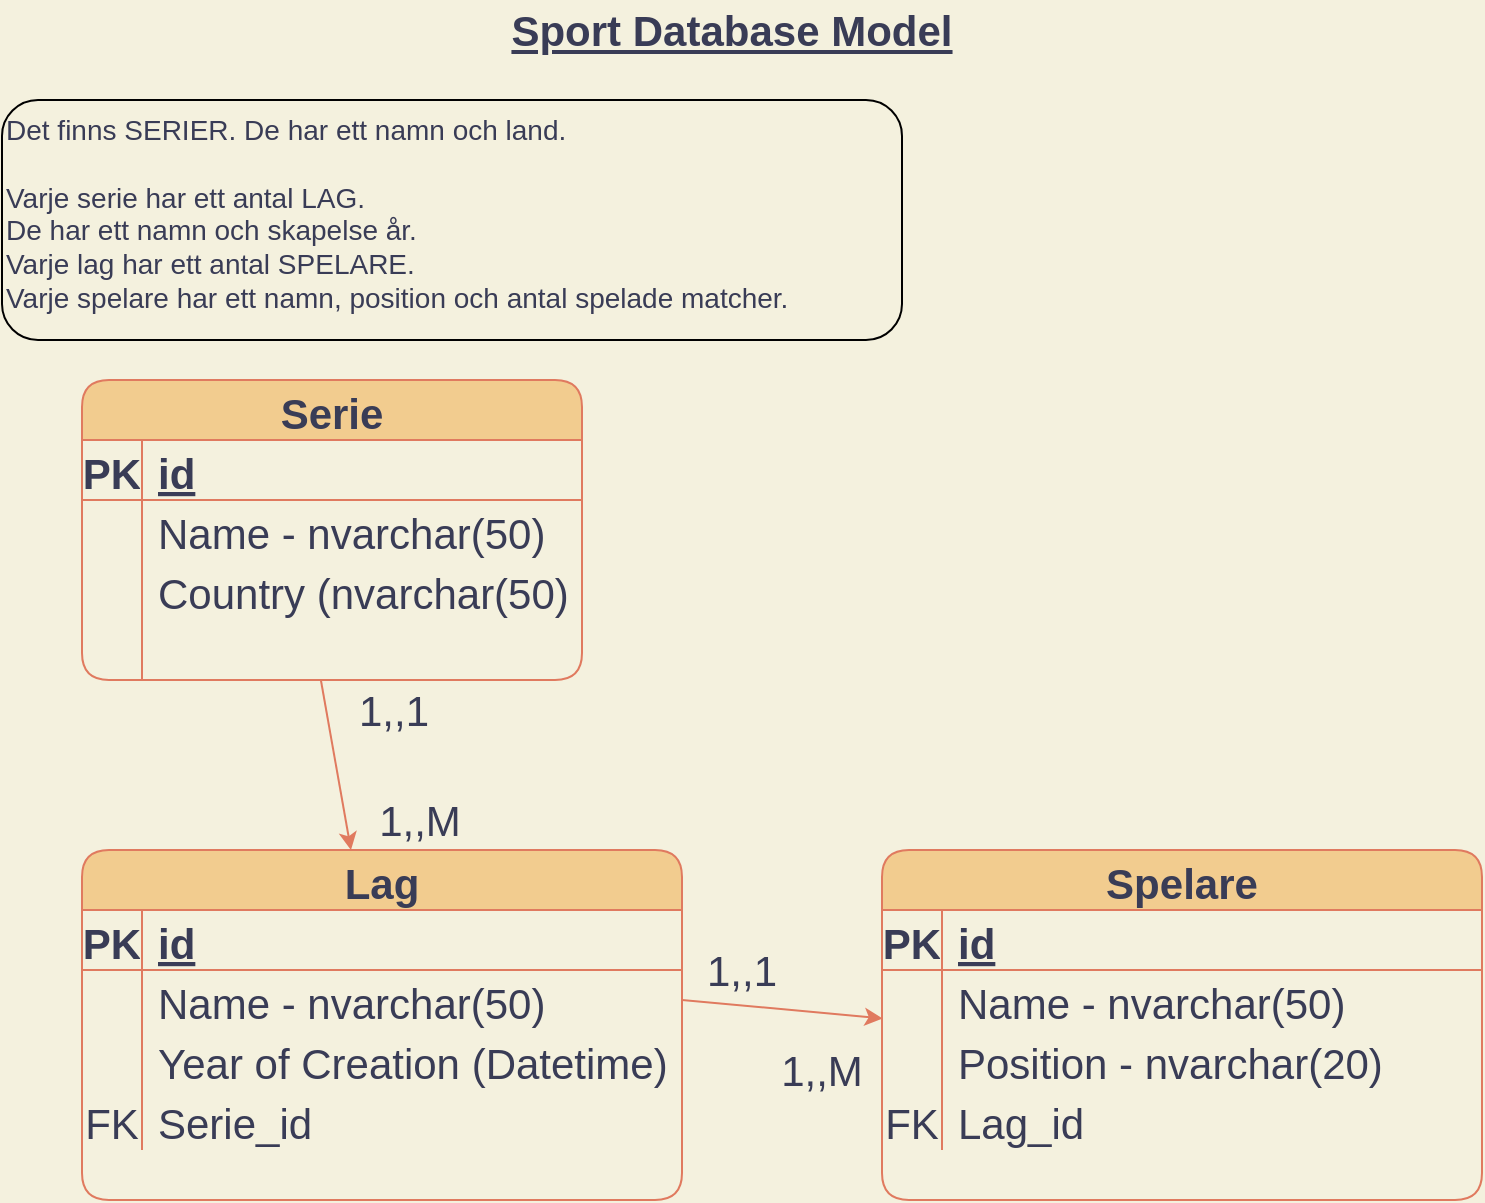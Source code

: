 <mxfile version="24.7.8">
  <diagram id="ZNBIJH7MR_BYVHdKpbq0" name="Page-1">
    <mxGraphModel dx="1032" dy="603" grid="1" gridSize="10" guides="1" tooltips="1" connect="1" arrows="1" fold="1" page="1" pageScale="1" pageWidth="827" pageHeight="1169" background="#F4F1DE" math="0" shadow="0">
      <root>
        <mxCell id="0" />
        <mxCell id="1" parent="0" />
        <mxCell id="kqnUi20qo3WXq_Gnl8jJ-1" value="&lt;div&gt;&lt;span style=&quot;font-size: 14px;&quot;&gt;Det finns SERIER. De har ett namn och land.&lt;/span&gt;&lt;/div&gt;&lt;div&gt;&lt;span style=&quot;font-size: 14px;&quot;&gt;&lt;br&gt;&lt;/span&gt;&lt;/div&gt;&lt;div&gt;&lt;span style=&quot;font-size: 14px;&quot;&gt;Varje serie har ett antal LAG.&amp;nbsp;&lt;/span&gt;&lt;/div&gt;&lt;div&gt;&lt;span style=&quot;font-size: 14px;&quot;&gt;De har ett namn och skapelse år.&amp;nbsp;&lt;/span&gt;&lt;/div&gt;&lt;div&gt;&lt;span style=&quot;font-size: 14px;&quot;&gt;Varje lag har ett antal SPELARE.&amp;nbsp;&lt;/span&gt;&lt;/div&gt;&lt;div&gt;&lt;span style=&quot;font-size: 14px;&quot;&gt;Varje spelare har ett namn, position och antal spelade matcher.&lt;/span&gt;&lt;/div&gt;&lt;div&gt;&lt;br&gt;&lt;/div&gt;" style="text;whiteSpace=wrap;html=1;fontColor=#393C56;strokeColor=default;perimeterSpacing=3;rounded=1;glass=0;shadow=0;sketch=0;" parent="1" vertex="1">
          <mxGeometry x="40" y="60" width="450" height="120" as="geometry" />
        </mxCell>
        <mxCell id="kqnUi20qo3WXq_Gnl8jJ-2" value="&lt;font style=&quot;font-size: 21px&quot;&gt;&lt;b&gt;&lt;u&gt;Sport Database Model&lt;/u&gt;&lt;/b&gt;&lt;/font&gt;" style="text;html=1;strokeColor=none;fillColor=none;align=center;verticalAlign=middle;whiteSpace=wrap;rounded=0;sketch=0;fontColor=#393C56;" parent="1" vertex="1">
          <mxGeometry x="230" y="10" width="350" height="30" as="geometry" />
        </mxCell>
        <mxCell id="kqnUi20qo3WXq_Gnl8jJ-16" value="Serie" style="shape=table;startSize=30;container=1;collapsible=1;childLayout=tableLayout;fixedRows=1;rowLines=0;fontStyle=1;align=center;resizeLast=1;rounded=1;sketch=0;fontSize=21;fontColor=#393C56;strokeColor=#E07A5F;fillColor=#F2CC8F;" parent="1" vertex="1">
          <mxGeometry x="80" y="200" width="250" height="150" as="geometry" />
        </mxCell>
        <mxCell id="kqnUi20qo3WXq_Gnl8jJ-17" value="" style="shape=partialRectangle;collapsible=0;dropTarget=0;pointerEvents=0;fillColor=none;top=0;left=0;bottom=1;right=0;points=[[0,0.5],[1,0.5]];portConstraint=eastwest;rounded=0;sketch=0;fontSize=21;fontColor=#393C56;strokeColor=#E07A5F;" parent="kqnUi20qo3WXq_Gnl8jJ-16" vertex="1">
          <mxGeometry y="30" width="250" height="30" as="geometry" />
        </mxCell>
        <mxCell id="kqnUi20qo3WXq_Gnl8jJ-18" value="PK" style="shape=partialRectangle;connectable=0;fillColor=none;top=0;left=0;bottom=0;right=0;fontStyle=1;overflow=hidden;rounded=0;sketch=0;fontSize=21;fontColor=#393C56;strokeColor=#E07A5F;" parent="kqnUi20qo3WXq_Gnl8jJ-17" vertex="1">
          <mxGeometry width="30" height="30" as="geometry">
            <mxRectangle width="30" height="30" as="alternateBounds" />
          </mxGeometry>
        </mxCell>
        <mxCell id="kqnUi20qo3WXq_Gnl8jJ-19" value="id" style="shape=partialRectangle;connectable=0;fillColor=none;top=0;left=0;bottom=0;right=0;align=left;spacingLeft=6;fontStyle=5;overflow=hidden;rounded=0;sketch=0;fontSize=21;fontColor=#393C56;strokeColor=#E07A5F;" parent="kqnUi20qo3WXq_Gnl8jJ-17" vertex="1">
          <mxGeometry x="30" width="220" height="30" as="geometry">
            <mxRectangle width="220" height="30" as="alternateBounds" />
          </mxGeometry>
        </mxCell>
        <mxCell id="kqnUi20qo3WXq_Gnl8jJ-20" value="" style="shape=partialRectangle;collapsible=0;dropTarget=0;pointerEvents=0;fillColor=none;top=0;left=0;bottom=0;right=0;points=[[0,0.5],[1,0.5]];portConstraint=eastwest;rounded=0;sketch=0;fontSize=21;fontColor=#393C56;strokeColor=#E07A5F;" parent="kqnUi20qo3WXq_Gnl8jJ-16" vertex="1">
          <mxGeometry y="60" width="250" height="30" as="geometry" />
        </mxCell>
        <mxCell id="kqnUi20qo3WXq_Gnl8jJ-21" value="" style="shape=partialRectangle;connectable=0;fillColor=none;top=0;left=0;bottom=0;right=0;editable=1;overflow=hidden;rounded=0;sketch=0;fontSize=21;fontColor=#393C56;strokeColor=#E07A5F;" parent="kqnUi20qo3WXq_Gnl8jJ-20" vertex="1">
          <mxGeometry width="30" height="30" as="geometry">
            <mxRectangle width="30" height="30" as="alternateBounds" />
          </mxGeometry>
        </mxCell>
        <mxCell id="kqnUi20qo3WXq_Gnl8jJ-22" value="Name - nvarchar(50)" style="shape=partialRectangle;connectable=0;fillColor=none;top=0;left=0;bottom=0;right=0;align=left;spacingLeft=6;overflow=hidden;rounded=0;sketch=0;fontSize=21;fontColor=#393C56;strokeColor=#E07A5F;" parent="kqnUi20qo3WXq_Gnl8jJ-20" vertex="1">
          <mxGeometry x="30" width="220" height="30" as="geometry">
            <mxRectangle width="220" height="30" as="alternateBounds" />
          </mxGeometry>
        </mxCell>
        <mxCell id="kqnUi20qo3WXq_Gnl8jJ-23" value="" style="shape=partialRectangle;collapsible=0;dropTarget=0;pointerEvents=0;fillColor=none;top=0;left=0;bottom=0;right=0;points=[[0,0.5],[1,0.5]];portConstraint=eastwest;rounded=0;sketch=0;fontSize=21;fontColor=#393C56;strokeColor=#E07A5F;" parent="kqnUi20qo3WXq_Gnl8jJ-16" vertex="1">
          <mxGeometry y="90" width="250" height="30" as="geometry" />
        </mxCell>
        <mxCell id="kqnUi20qo3WXq_Gnl8jJ-24" value="" style="shape=partialRectangle;connectable=0;fillColor=none;top=0;left=0;bottom=0;right=0;editable=1;overflow=hidden;rounded=0;sketch=0;fontSize=21;fontColor=#393C56;strokeColor=#E07A5F;" parent="kqnUi20qo3WXq_Gnl8jJ-23" vertex="1">
          <mxGeometry width="30" height="30" as="geometry">
            <mxRectangle width="30" height="30" as="alternateBounds" />
          </mxGeometry>
        </mxCell>
        <mxCell id="kqnUi20qo3WXq_Gnl8jJ-25" value="Country (nvarchar(50)" style="shape=partialRectangle;connectable=0;fillColor=none;top=0;left=0;bottom=0;right=0;align=left;spacingLeft=6;overflow=hidden;rounded=0;sketch=0;fontSize=21;fontColor=#393C56;strokeColor=#E07A5F;" parent="kqnUi20qo3WXq_Gnl8jJ-23" vertex="1">
          <mxGeometry x="30" width="220" height="30" as="geometry">
            <mxRectangle width="220" height="30" as="alternateBounds" />
          </mxGeometry>
        </mxCell>
        <mxCell id="kqnUi20qo3WXq_Gnl8jJ-26" value="" style="shape=partialRectangle;collapsible=0;dropTarget=0;pointerEvents=0;fillColor=none;top=0;left=0;bottom=0;right=0;points=[[0,0.5],[1,0.5]];portConstraint=eastwest;rounded=0;sketch=0;fontSize=21;fontColor=#393C56;strokeColor=#E07A5F;" parent="kqnUi20qo3WXq_Gnl8jJ-16" vertex="1">
          <mxGeometry y="120" width="250" height="30" as="geometry" />
        </mxCell>
        <mxCell id="kqnUi20qo3WXq_Gnl8jJ-27" value="" style="shape=partialRectangle;connectable=0;fillColor=none;top=0;left=0;bottom=0;right=0;editable=1;overflow=hidden;rounded=0;sketch=0;fontSize=21;fontColor=#393C56;strokeColor=#E07A5F;" parent="kqnUi20qo3WXq_Gnl8jJ-26" vertex="1">
          <mxGeometry width="30" height="30" as="geometry">
            <mxRectangle width="30" height="30" as="alternateBounds" />
          </mxGeometry>
        </mxCell>
        <mxCell id="kqnUi20qo3WXq_Gnl8jJ-28" value="" style="shape=partialRectangle;connectable=0;fillColor=none;top=0;left=0;bottom=0;right=0;align=left;spacingLeft=6;overflow=hidden;rounded=0;sketch=0;fontSize=21;fontColor=#393C56;strokeColor=#E07A5F;" parent="kqnUi20qo3WXq_Gnl8jJ-26" vertex="1">
          <mxGeometry x="30" width="220" height="30" as="geometry">
            <mxRectangle width="220" height="30" as="alternateBounds" />
          </mxGeometry>
        </mxCell>
        <mxCell id="kqnUi20qo3WXq_Gnl8jJ-33" value="Lag" style="shape=table;startSize=30;container=1;collapsible=1;childLayout=tableLayout;fixedRows=1;rowLines=0;fontStyle=1;align=center;resizeLast=1;rounded=1;sketch=0;fontSize=21;fontColor=#393C56;strokeColor=#E07A5F;fillColor=#F2CC8F;" parent="1" vertex="1">
          <mxGeometry x="80" y="435" width="300" height="175" as="geometry" />
        </mxCell>
        <mxCell id="kqnUi20qo3WXq_Gnl8jJ-34" value="" style="shape=partialRectangle;collapsible=0;dropTarget=0;pointerEvents=0;fillColor=none;top=0;left=0;bottom=1;right=0;points=[[0,0.5],[1,0.5]];portConstraint=eastwest;rounded=0;sketch=0;fontSize=21;fontColor=#393C56;strokeColor=#E07A5F;" parent="kqnUi20qo3WXq_Gnl8jJ-33" vertex="1">
          <mxGeometry y="30" width="300" height="30" as="geometry" />
        </mxCell>
        <mxCell id="kqnUi20qo3WXq_Gnl8jJ-35" value="PK" style="shape=partialRectangle;connectable=0;fillColor=none;top=0;left=0;bottom=0;right=0;fontStyle=1;overflow=hidden;rounded=0;sketch=0;fontSize=21;fontColor=#393C56;strokeColor=#E07A5F;" parent="kqnUi20qo3WXq_Gnl8jJ-34" vertex="1">
          <mxGeometry width="30" height="30" as="geometry">
            <mxRectangle width="30" height="30" as="alternateBounds" />
          </mxGeometry>
        </mxCell>
        <mxCell id="kqnUi20qo3WXq_Gnl8jJ-36" value="id" style="shape=partialRectangle;connectable=0;fillColor=none;top=0;left=0;bottom=0;right=0;align=left;spacingLeft=6;fontStyle=5;overflow=hidden;rounded=0;sketch=0;fontSize=21;fontColor=#393C56;strokeColor=#E07A5F;" parent="kqnUi20qo3WXq_Gnl8jJ-34" vertex="1">
          <mxGeometry x="30" width="270" height="30" as="geometry">
            <mxRectangle width="270" height="30" as="alternateBounds" />
          </mxGeometry>
        </mxCell>
        <mxCell id="kqnUi20qo3WXq_Gnl8jJ-37" value="" style="shape=partialRectangle;collapsible=0;dropTarget=0;pointerEvents=0;fillColor=none;top=0;left=0;bottom=0;right=0;points=[[0,0.5],[1,0.5]];portConstraint=eastwest;rounded=0;sketch=0;fontSize=21;fontColor=#393C56;strokeColor=#E07A5F;" parent="kqnUi20qo3WXq_Gnl8jJ-33" vertex="1">
          <mxGeometry y="60" width="300" height="30" as="geometry" />
        </mxCell>
        <mxCell id="kqnUi20qo3WXq_Gnl8jJ-38" value="" style="shape=partialRectangle;connectable=0;fillColor=none;top=0;left=0;bottom=0;right=0;editable=1;overflow=hidden;rounded=0;sketch=0;fontSize=21;fontColor=#393C56;strokeColor=#E07A5F;" parent="kqnUi20qo3WXq_Gnl8jJ-37" vertex="1">
          <mxGeometry width="30" height="30" as="geometry">
            <mxRectangle width="30" height="30" as="alternateBounds" />
          </mxGeometry>
        </mxCell>
        <mxCell id="kqnUi20qo3WXq_Gnl8jJ-39" value="Name - nvarchar(50)" style="shape=partialRectangle;connectable=0;fillColor=none;top=0;left=0;bottom=0;right=0;align=left;spacingLeft=6;overflow=hidden;rounded=0;sketch=0;fontSize=21;fontColor=#393C56;strokeColor=#E07A5F;" parent="kqnUi20qo3WXq_Gnl8jJ-37" vertex="1">
          <mxGeometry x="30" width="270" height="30" as="geometry">
            <mxRectangle width="270" height="30" as="alternateBounds" />
          </mxGeometry>
        </mxCell>
        <mxCell id="kqnUi20qo3WXq_Gnl8jJ-40" value="" style="shape=partialRectangle;collapsible=0;dropTarget=0;pointerEvents=0;fillColor=none;top=0;left=0;bottom=0;right=0;points=[[0,0.5],[1,0.5]];portConstraint=eastwest;rounded=0;sketch=0;fontSize=21;fontColor=#393C56;strokeColor=#E07A5F;" parent="kqnUi20qo3WXq_Gnl8jJ-33" vertex="1">
          <mxGeometry y="90" width="300" height="30" as="geometry" />
        </mxCell>
        <mxCell id="kqnUi20qo3WXq_Gnl8jJ-41" value="" style="shape=partialRectangle;connectable=0;fillColor=none;top=0;left=0;bottom=0;right=0;editable=1;overflow=hidden;rounded=0;sketch=0;fontSize=21;fontColor=#393C56;strokeColor=#E07A5F;" parent="kqnUi20qo3WXq_Gnl8jJ-40" vertex="1">
          <mxGeometry width="30" height="30" as="geometry">
            <mxRectangle width="30" height="30" as="alternateBounds" />
          </mxGeometry>
        </mxCell>
        <mxCell id="kqnUi20qo3WXq_Gnl8jJ-42" value="Year of Creation (Datetime)" style="shape=partialRectangle;connectable=0;fillColor=none;top=0;left=0;bottom=0;right=0;align=left;spacingLeft=6;overflow=hidden;rounded=0;sketch=0;fontSize=21;fontColor=#393C56;strokeColor=#E07A5F;" parent="kqnUi20qo3WXq_Gnl8jJ-40" vertex="1">
          <mxGeometry x="30" width="270" height="30" as="geometry">
            <mxRectangle width="270" height="30" as="alternateBounds" />
          </mxGeometry>
        </mxCell>
        <mxCell id="kqnUi20qo3WXq_Gnl8jJ-43" value="" style="shape=partialRectangle;collapsible=0;dropTarget=0;pointerEvents=0;fillColor=none;top=0;left=0;bottom=0;right=0;points=[[0,0.5],[1,0.5]];portConstraint=eastwest;rounded=0;sketch=0;fontSize=21;fontColor=#393C56;strokeColor=#E07A5F;" parent="kqnUi20qo3WXq_Gnl8jJ-33" vertex="1">
          <mxGeometry y="120" width="300" height="30" as="geometry" />
        </mxCell>
        <mxCell id="kqnUi20qo3WXq_Gnl8jJ-44" value="FK" style="shape=partialRectangle;connectable=0;fillColor=none;top=0;left=0;bottom=0;right=0;editable=1;overflow=hidden;rounded=0;sketch=0;fontSize=21;fontColor=#393C56;strokeColor=#E07A5F;fontStyle=0" parent="kqnUi20qo3WXq_Gnl8jJ-43" vertex="1">
          <mxGeometry width="30" height="30" as="geometry">
            <mxRectangle width="30" height="30" as="alternateBounds" />
          </mxGeometry>
        </mxCell>
        <mxCell id="kqnUi20qo3WXq_Gnl8jJ-45" value="Serie_id" style="shape=partialRectangle;connectable=0;fillColor=none;top=0;left=0;bottom=0;right=0;align=left;spacingLeft=6;overflow=hidden;rounded=0;sketch=0;fontSize=21;fontColor=#393C56;strokeColor=#E07A5F;" parent="kqnUi20qo3WXq_Gnl8jJ-43" vertex="1">
          <mxGeometry x="30" width="270" height="30" as="geometry">
            <mxRectangle width="270" height="30" as="alternateBounds" />
          </mxGeometry>
        </mxCell>
        <mxCell id="kqnUi20qo3WXq_Gnl8jJ-46" value="Spelare" style="shape=table;startSize=30;container=1;collapsible=1;childLayout=tableLayout;fixedRows=1;rowLines=0;fontStyle=1;align=center;resizeLast=1;rounded=1;sketch=0;fontSize=21;fontColor=#393C56;strokeColor=#E07A5F;fillColor=#F2CC8F;" parent="1" vertex="1">
          <mxGeometry x="480" y="435" width="300" height="175" as="geometry" />
        </mxCell>
        <mxCell id="kqnUi20qo3WXq_Gnl8jJ-47" value="" style="shape=partialRectangle;collapsible=0;dropTarget=0;pointerEvents=0;fillColor=none;top=0;left=0;bottom=1;right=0;points=[[0,0.5],[1,0.5]];portConstraint=eastwest;rounded=0;sketch=0;fontSize=21;fontColor=#393C56;strokeColor=#E07A5F;" parent="kqnUi20qo3WXq_Gnl8jJ-46" vertex="1">
          <mxGeometry y="30" width="300" height="30" as="geometry" />
        </mxCell>
        <mxCell id="kqnUi20qo3WXq_Gnl8jJ-48" value="PK" style="shape=partialRectangle;connectable=0;fillColor=none;top=0;left=0;bottom=0;right=0;fontStyle=1;overflow=hidden;rounded=0;sketch=0;fontSize=21;fontColor=#393C56;strokeColor=#E07A5F;" parent="kqnUi20qo3WXq_Gnl8jJ-47" vertex="1">
          <mxGeometry width="30" height="30" as="geometry">
            <mxRectangle width="30" height="30" as="alternateBounds" />
          </mxGeometry>
        </mxCell>
        <mxCell id="kqnUi20qo3WXq_Gnl8jJ-49" value="id" style="shape=partialRectangle;connectable=0;fillColor=none;top=0;left=0;bottom=0;right=0;align=left;spacingLeft=6;fontStyle=5;overflow=hidden;rounded=0;sketch=0;fontSize=21;fontColor=#393C56;strokeColor=#E07A5F;" parent="kqnUi20qo3WXq_Gnl8jJ-47" vertex="1">
          <mxGeometry x="30" width="270" height="30" as="geometry">
            <mxRectangle width="270" height="30" as="alternateBounds" />
          </mxGeometry>
        </mxCell>
        <mxCell id="kqnUi20qo3WXq_Gnl8jJ-50" value="" style="shape=partialRectangle;collapsible=0;dropTarget=0;pointerEvents=0;fillColor=none;top=0;left=0;bottom=0;right=0;points=[[0,0.5],[1,0.5]];portConstraint=eastwest;rounded=0;sketch=0;fontSize=21;fontColor=#393C56;strokeColor=#E07A5F;" parent="kqnUi20qo3WXq_Gnl8jJ-46" vertex="1">
          <mxGeometry y="60" width="300" height="30" as="geometry" />
        </mxCell>
        <mxCell id="kqnUi20qo3WXq_Gnl8jJ-51" value="" style="shape=partialRectangle;connectable=0;fillColor=none;top=0;left=0;bottom=0;right=0;editable=1;overflow=hidden;rounded=0;sketch=0;fontSize=21;fontColor=#393C56;strokeColor=#E07A5F;" parent="kqnUi20qo3WXq_Gnl8jJ-50" vertex="1">
          <mxGeometry width="30" height="30" as="geometry">
            <mxRectangle width="30" height="30" as="alternateBounds" />
          </mxGeometry>
        </mxCell>
        <mxCell id="kqnUi20qo3WXq_Gnl8jJ-52" value="Name - nvarchar(50)" style="shape=partialRectangle;connectable=0;fillColor=none;top=0;left=0;bottom=0;right=0;align=left;spacingLeft=6;overflow=hidden;rounded=0;sketch=0;fontSize=21;fontColor=#393C56;strokeColor=#E07A5F;" parent="kqnUi20qo3WXq_Gnl8jJ-50" vertex="1">
          <mxGeometry x="30" width="270" height="30" as="geometry">
            <mxRectangle width="270" height="30" as="alternateBounds" />
          </mxGeometry>
        </mxCell>
        <mxCell id="kqnUi20qo3WXq_Gnl8jJ-53" value="" style="shape=partialRectangle;collapsible=0;dropTarget=0;pointerEvents=0;fillColor=none;top=0;left=0;bottom=0;right=0;points=[[0,0.5],[1,0.5]];portConstraint=eastwest;rounded=0;sketch=0;fontSize=21;fontColor=#393C56;strokeColor=#E07A5F;" parent="kqnUi20qo3WXq_Gnl8jJ-46" vertex="1">
          <mxGeometry y="90" width="300" height="30" as="geometry" />
        </mxCell>
        <mxCell id="kqnUi20qo3WXq_Gnl8jJ-54" value="" style="shape=partialRectangle;connectable=0;fillColor=none;top=0;left=0;bottom=0;right=0;editable=1;overflow=hidden;rounded=0;sketch=0;fontSize=21;fontColor=#393C56;strokeColor=#E07A5F;" parent="kqnUi20qo3WXq_Gnl8jJ-53" vertex="1">
          <mxGeometry width="30" height="30" as="geometry">
            <mxRectangle width="30" height="30" as="alternateBounds" />
          </mxGeometry>
        </mxCell>
        <mxCell id="kqnUi20qo3WXq_Gnl8jJ-55" value="Position - nvarchar(20)" style="shape=partialRectangle;connectable=0;fillColor=none;top=0;left=0;bottom=0;right=0;align=left;spacingLeft=6;overflow=hidden;rounded=0;sketch=0;fontSize=21;fontColor=#393C56;strokeColor=#E07A5F;" parent="kqnUi20qo3WXq_Gnl8jJ-53" vertex="1">
          <mxGeometry x="30" width="270" height="30" as="geometry">
            <mxRectangle width="270" height="30" as="alternateBounds" />
          </mxGeometry>
        </mxCell>
        <mxCell id="kqnUi20qo3WXq_Gnl8jJ-56" value="" style="shape=partialRectangle;collapsible=0;dropTarget=0;pointerEvents=0;fillColor=none;top=0;left=0;bottom=0;right=0;points=[[0,0.5],[1,0.5]];portConstraint=eastwest;rounded=0;sketch=0;fontSize=21;fontColor=#393C56;strokeColor=#E07A5F;" parent="kqnUi20qo3WXq_Gnl8jJ-46" vertex="1">
          <mxGeometry y="120" width="300" height="30" as="geometry" />
        </mxCell>
        <mxCell id="kqnUi20qo3WXq_Gnl8jJ-57" value="FK" style="shape=partialRectangle;connectable=0;fillColor=none;top=0;left=0;bottom=0;right=0;editable=1;overflow=hidden;rounded=0;sketch=0;fontSize=21;fontColor=#393C56;strokeColor=#E07A5F;" parent="kqnUi20qo3WXq_Gnl8jJ-56" vertex="1">
          <mxGeometry width="30" height="30" as="geometry">
            <mxRectangle width="30" height="30" as="alternateBounds" />
          </mxGeometry>
        </mxCell>
        <mxCell id="kqnUi20qo3WXq_Gnl8jJ-58" value="Lag_id" style="shape=partialRectangle;connectable=0;fillColor=none;top=0;left=0;bottom=0;right=0;align=left;spacingLeft=6;overflow=hidden;rounded=0;sketch=0;fontSize=21;fontColor=#393C56;strokeColor=#E07A5F;" parent="kqnUi20qo3WXq_Gnl8jJ-56" vertex="1">
          <mxGeometry x="30" width="270" height="30" as="geometry">
            <mxRectangle width="270" height="30" as="alternateBounds" />
          </mxGeometry>
        </mxCell>
        <mxCell id="kqnUi20qo3WXq_Gnl8jJ-59" value="" style="endArrow=classic;html=1;rounded=1;sketch=0;fontSize=21;fontColor=#393C56;strokeColor=#E07A5F;fillColor=#F2CC8F;curved=0;exitX=0.478;exitY=1.013;exitDx=0;exitDy=0;exitPerimeter=0;" parent="1" source="kqnUi20qo3WXq_Gnl8jJ-26" target="kqnUi20qo3WXq_Gnl8jJ-33" edge="1">
          <mxGeometry width="50" height="50" relative="1" as="geometry">
            <mxPoint x="370" y="360" as="sourcePoint" />
            <mxPoint x="420" y="310" as="targetPoint" />
          </mxGeometry>
        </mxCell>
        <mxCell id="kqnUi20qo3WXq_Gnl8jJ-60" value="" style="endArrow=classic;html=1;rounded=1;sketch=0;fontSize=21;fontColor=#393C56;strokeColor=#E07A5F;fillColor=#F2CC8F;curved=0;exitX=1;exitY=0.5;exitDx=0;exitDy=0;entryX=0.001;entryY=0.807;entryDx=0;entryDy=0;entryPerimeter=0;" parent="1" source="kqnUi20qo3WXq_Gnl8jJ-37" target="kqnUi20qo3WXq_Gnl8jJ-50" edge="1">
          <mxGeometry width="50" height="50" relative="1" as="geometry">
            <mxPoint x="209.5" y="360.39" as="sourcePoint" />
            <mxPoint x="225.668" y="445" as="targetPoint" />
          </mxGeometry>
        </mxCell>
        <mxCell id="kqnUi20qo3WXq_Gnl8jJ-61" value="1,,M" style="text;html=1;strokeColor=none;fillColor=none;align=center;verticalAlign=middle;whiteSpace=wrap;rounded=0;sketch=0;fontSize=21;fontColor=#393C56;strokeWidth=2;" parent="1" vertex="1">
          <mxGeometry x="219" y="405" width="60" height="30" as="geometry" />
        </mxCell>
        <mxCell id="kqnUi20qo3WXq_Gnl8jJ-62" value="1,,1" style="text;html=1;strokeColor=none;fillColor=none;align=center;verticalAlign=middle;whiteSpace=wrap;rounded=0;sketch=0;fontSize=21;fontColor=#393C56;strokeWidth=2;" parent="1" vertex="1">
          <mxGeometry x="206" y="350" width="60" height="30" as="geometry" />
        </mxCell>
        <mxCell id="kqnUi20qo3WXq_Gnl8jJ-63" value="1,,1" style="text;html=1;strokeColor=none;fillColor=none;align=center;verticalAlign=middle;whiteSpace=wrap;rounded=0;sketch=0;fontSize=21;fontColor=#393C56;strokeWidth=2;" parent="1" vertex="1">
          <mxGeometry x="380" y="480" width="60" height="30" as="geometry" />
        </mxCell>
        <mxCell id="kqnUi20qo3WXq_Gnl8jJ-64" value="1,,M" style="text;html=1;strokeColor=none;fillColor=none;align=center;verticalAlign=middle;whiteSpace=wrap;rounded=0;sketch=0;fontSize=21;fontColor=#393C56;strokeWidth=2;" parent="1" vertex="1">
          <mxGeometry x="420" y="530" width="60" height="30" as="geometry" />
        </mxCell>
      </root>
    </mxGraphModel>
  </diagram>
</mxfile>
